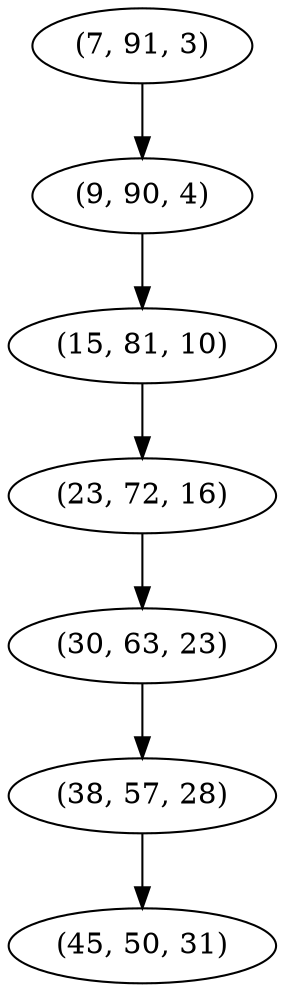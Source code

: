 digraph tree {
    "(7, 91, 3)";
    "(9, 90, 4)";
    "(15, 81, 10)";
    "(23, 72, 16)";
    "(30, 63, 23)";
    "(38, 57, 28)";
    "(45, 50, 31)";
    "(7, 91, 3)" -> "(9, 90, 4)";
    "(9, 90, 4)" -> "(15, 81, 10)";
    "(15, 81, 10)" -> "(23, 72, 16)";
    "(23, 72, 16)" -> "(30, 63, 23)";
    "(30, 63, 23)" -> "(38, 57, 28)";
    "(38, 57, 28)" -> "(45, 50, 31)";
}
